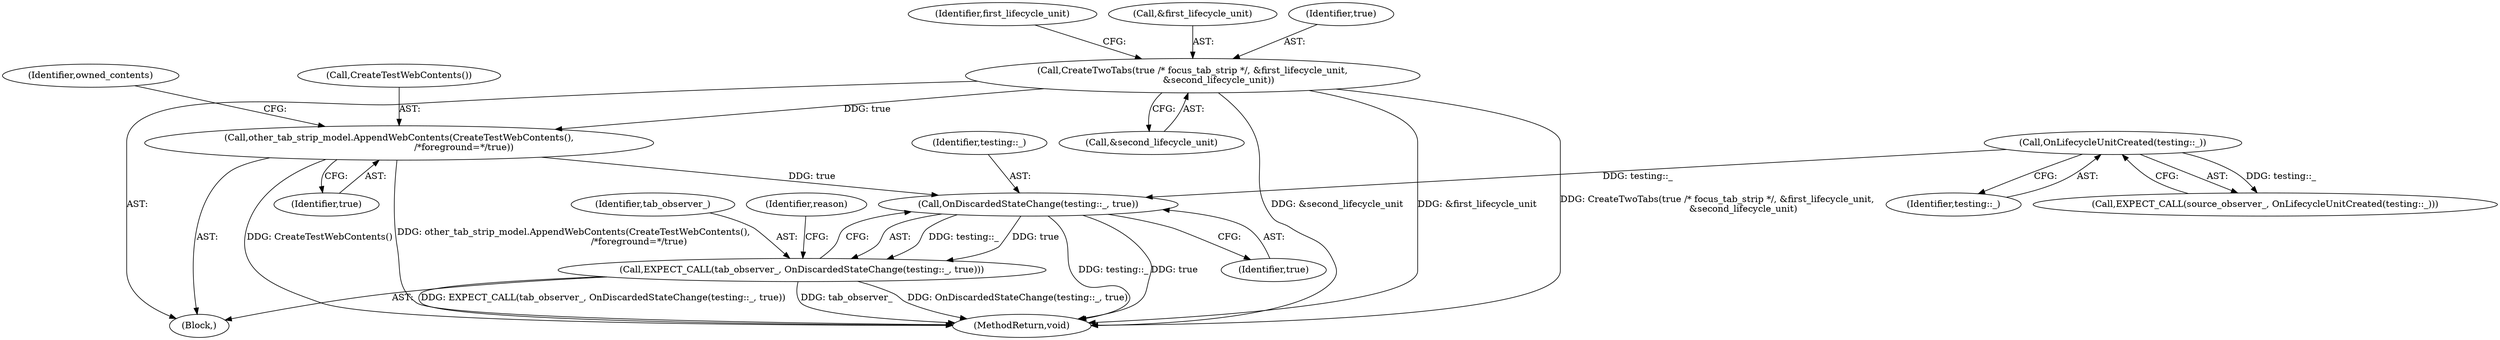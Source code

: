 digraph "1_Chrome_7394cf6f43d7a86630d3eb1c728fd63c621b5530_7@del" {
"1000153" [label="(Call,OnDiscardedStateChange(testing::_, true))"];
"1000137" [label="(Call,OnLifecycleUnitCreated(testing::_))"];
"1000139" [label="(Call,other_tab_strip_model.AppendWebContents(CreateTestWebContents(),\n                                             /*foreground=*/true))"];
"1000113" [label="(Call,CreateTwoTabs(true /* focus_tab_strip */, &first_lifecycle_unit,\n                  &second_lifecycle_unit))"];
"1000151" [label="(Call,EXPECT_CALL(tab_observer_, OnDiscardedStateChange(testing::_, true)))"];
"1000152" [label="(Identifier,tab_observer_)"];
"1000104" [label="(Block,)"];
"1000139" [label="(Call,other_tab_strip_model.AppendWebContents(CreateTestWebContents(),\n                                             /*foreground=*/true))"];
"1000135" [label="(Call,EXPECT_CALL(source_observer_, OnLifecycleUnitCreated(testing::_)))"];
"1000138" [label="(Identifier,testing::_)"];
"1000137" [label="(Call,OnLifecycleUnitCreated(testing::_))"];
"1000120" [label="(Identifier,first_lifecycle_unit)"];
"1000115" [label="(Call,&first_lifecycle_unit)"];
"1000113" [label="(Call,CreateTwoTabs(true /* focus_tab_strip */, &first_lifecycle_unit,\n                  &second_lifecycle_unit))"];
"1000153" [label="(Call,OnDiscardedStateChange(testing::_, true))"];
"1000141" [label="(Identifier,true)"];
"1000157" [label="(Identifier,reason)"];
"1000154" [label="(Identifier,testing::_)"];
"1000155" [label="(Identifier,true)"];
"1000165" [label="(MethodReturn,void)"];
"1000144" [label="(Identifier,owned_contents)"];
"1000114" [label="(Identifier,true)"];
"1000140" [label="(Call,CreateTestWebContents())"];
"1000151" [label="(Call,EXPECT_CALL(tab_observer_, OnDiscardedStateChange(testing::_, true)))"];
"1000117" [label="(Call,&second_lifecycle_unit)"];
"1000153" -> "1000151"  [label="AST: "];
"1000153" -> "1000155"  [label="CFG: "];
"1000154" -> "1000153"  [label="AST: "];
"1000155" -> "1000153"  [label="AST: "];
"1000151" -> "1000153"  [label="CFG: "];
"1000153" -> "1000165"  [label="DDG: testing::_"];
"1000153" -> "1000165"  [label="DDG: true"];
"1000153" -> "1000151"  [label="DDG: testing::_"];
"1000153" -> "1000151"  [label="DDG: true"];
"1000137" -> "1000153"  [label="DDG: testing::_"];
"1000139" -> "1000153"  [label="DDG: true"];
"1000137" -> "1000135"  [label="AST: "];
"1000137" -> "1000138"  [label="CFG: "];
"1000138" -> "1000137"  [label="AST: "];
"1000135" -> "1000137"  [label="CFG: "];
"1000137" -> "1000135"  [label="DDG: testing::_"];
"1000139" -> "1000104"  [label="AST: "];
"1000139" -> "1000141"  [label="CFG: "];
"1000140" -> "1000139"  [label="AST: "];
"1000141" -> "1000139"  [label="AST: "];
"1000144" -> "1000139"  [label="CFG: "];
"1000139" -> "1000165"  [label="DDG: other_tab_strip_model.AppendWebContents(CreateTestWebContents(),\n                                             /*foreground=*/true)"];
"1000139" -> "1000165"  [label="DDG: CreateTestWebContents()"];
"1000113" -> "1000139"  [label="DDG: true"];
"1000113" -> "1000104"  [label="AST: "];
"1000113" -> "1000117"  [label="CFG: "];
"1000114" -> "1000113"  [label="AST: "];
"1000115" -> "1000113"  [label="AST: "];
"1000117" -> "1000113"  [label="AST: "];
"1000120" -> "1000113"  [label="CFG: "];
"1000113" -> "1000165"  [label="DDG: &second_lifecycle_unit"];
"1000113" -> "1000165"  [label="DDG: &first_lifecycle_unit"];
"1000113" -> "1000165"  [label="DDG: CreateTwoTabs(true /* focus_tab_strip */, &first_lifecycle_unit,\n                  &second_lifecycle_unit)"];
"1000151" -> "1000104"  [label="AST: "];
"1000152" -> "1000151"  [label="AST: "];
"1000157" -> "1000151"  [label="CFG: "];
"1000151" -> "1000165"  [label="DDG: EXPECT_CALL(tab_observer_, OnDiscardedStateChange(testing::_, true))"];
"1000151" -> "1000165"  [label="DDG: tab_observer_"];
"1000151" -> "1000165"  [label="DDG: OnDiscardedStateChange(testing::_, true)"];
}
